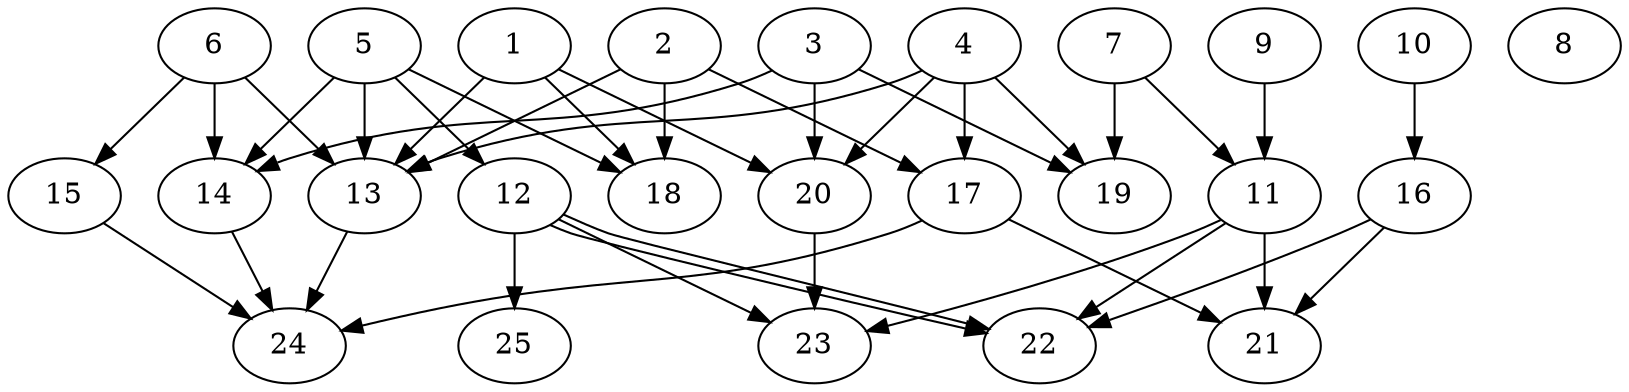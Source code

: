 // DAG automatically generated by daggen at Thu Oct  3 14:00:39 2019
// ./daggen --dot -n 25 --ccr 0.4 --fat 0.7 --regular 0.7 --density 0.5 --mindata 5242880 --maxdata 52428800 
digraph G {
  1 [size="78341120", alpha="0.12", expect_size="31336448"] 
  1 -> 13 [size ="31336448"]
  1 -> 18 [size ="31336448"]
  1 -> 20 [size ="31336448"]
  2 [size="101053440", alpha="0.14", expect_size="40421376"] 
  2 -> 13 [size ="40421376"]
  2 -> 17 [size ="40421376"]
  2 -> 18 [size ="40421376"]
  3 [size="89044480", alpha="0.02", expect_size="35617792"] 
  3 -> 14 [size ="35617792"]
  3 -> 19 [size ="35617792"]
  3 -> 20 [size ="35617792"]
  4 [size="53808640", alpha="0.02", expect_size="21523456"] 
  4 -> 13 [size ="21523456"]
  4 -> 17 [size ="21523456"]
  4 -> 19 [size ="21523456"]
  4 -> 20 [size ="21523456"]
  5 [size="97024000", alpha="0.05", expect_size="38809600"] 
  5 -> 12 [size ="38809600"]
  5 -> 13 [size ="38809600"]
  5 -> 14 [size ="38809600"]
  5 -> 18 [size ="38809600"]
  6 [size="26142720", alpha="0.11", expect_size="10457088"] 
  6 -> 13 [size ="10457088"]
  6 -> 14 [size ="10457088"]
  6 -> 15 [size ="10457088"]
  7 [size="80240640", alpha="0.15", expect_size="32096256"] 
  7 -> 11 [size ="32096256"]
  7 -> 19 [size ="32096256"]
  8 [size="113269760", alpha="0.13", expect_size="45307904"] 
  9 [size="55267840", alpha="0.10", expect_size="22107136"] 
  9 -> 11 [size ="22107136"]
  10 [size="97254400", alpha="0.04", expect_size="38901760"] 
  10 -> 16 [size ="38901760"]
  11 [size="32832000", alpha="0.13", expect_size="13132800"] 
  11 -> 21 [size ="13132800"]
  11 -> 22 [size ="13132800"]
  11 -> 23 [size ="13132800"]
  12 [size="103641600", alpha="0.11", expect_size="41456640"] 
  12 -> 22 [size ="41456640"]
  12 -> 22 [size ="41456640"]
  12 -> 23 [size ="41456640"]
  12 -> 25 [size ="41456640"]
  13 [size="71065600", alpha="0.15", expect_size="28426240"] 
  13 -> 24 [size ="28426240"]
  14 [size="85099520", alpha="0.05", expect_size="34039808"] 
  14 -> 24 [size ="34039808"]
  15 [size="97679360", alpha="0.02", expect_size="39071744"] 
  15 -> 24 [size ="39071744"]
  16 [size="126471680", alpha="0.19", expect_size="50588672"] 
  16 -> 21 [size ="50588672"]
  16 -> 22 [size ="50588672"]
  17 [size="74833920", alpha="0.04", expect_size="29933568"] 
  17 -> 21 [size ="29933568"]
  17 -> 24 [size ="29933568"]
  18 [size="46092800", alpha="0.09", expect_size="18437120"] 
  19 [size="121523200", alpha="0.10", expect_size="48609280"] 
  20 [size="59714560", alpha="0.08", expect_size="23885824"] 
  20 -> 23 [size ="23885824"]
  21 [size="82252800", alpha="0.18", expect_size="32901120"] 
  22 [size="40240640", alpha="0.02", expect_size="16096256"] 
  23 [size="107097600", alpha="0.19", expect_size="42839040"] 
  24 [size="76782080", alpha="0.03", expect_size="30712832"] 
  25 [size="103815680", alpha="0.01", expect_size="41526272"] 
}
